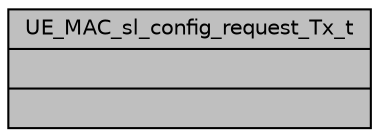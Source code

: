 digraph "UE_MAC_sl_config_request_Tx_t"
{
 // LATEX_PDF_SIZE
  edge [fontname="Helvetica",fontsize="10",labelfontname="Helvetica",labelfontsize="10"];
  node [fontname="Helvetica",fontsize="10",shape=record];
  Node1 [label="{UE_MAC_sl_config_request_Tx_t\n||}",height=0.2,width=0.4,color="black", fillcolor="grey75", style="filled", fontcolor="black",tooltip=" "];
}
